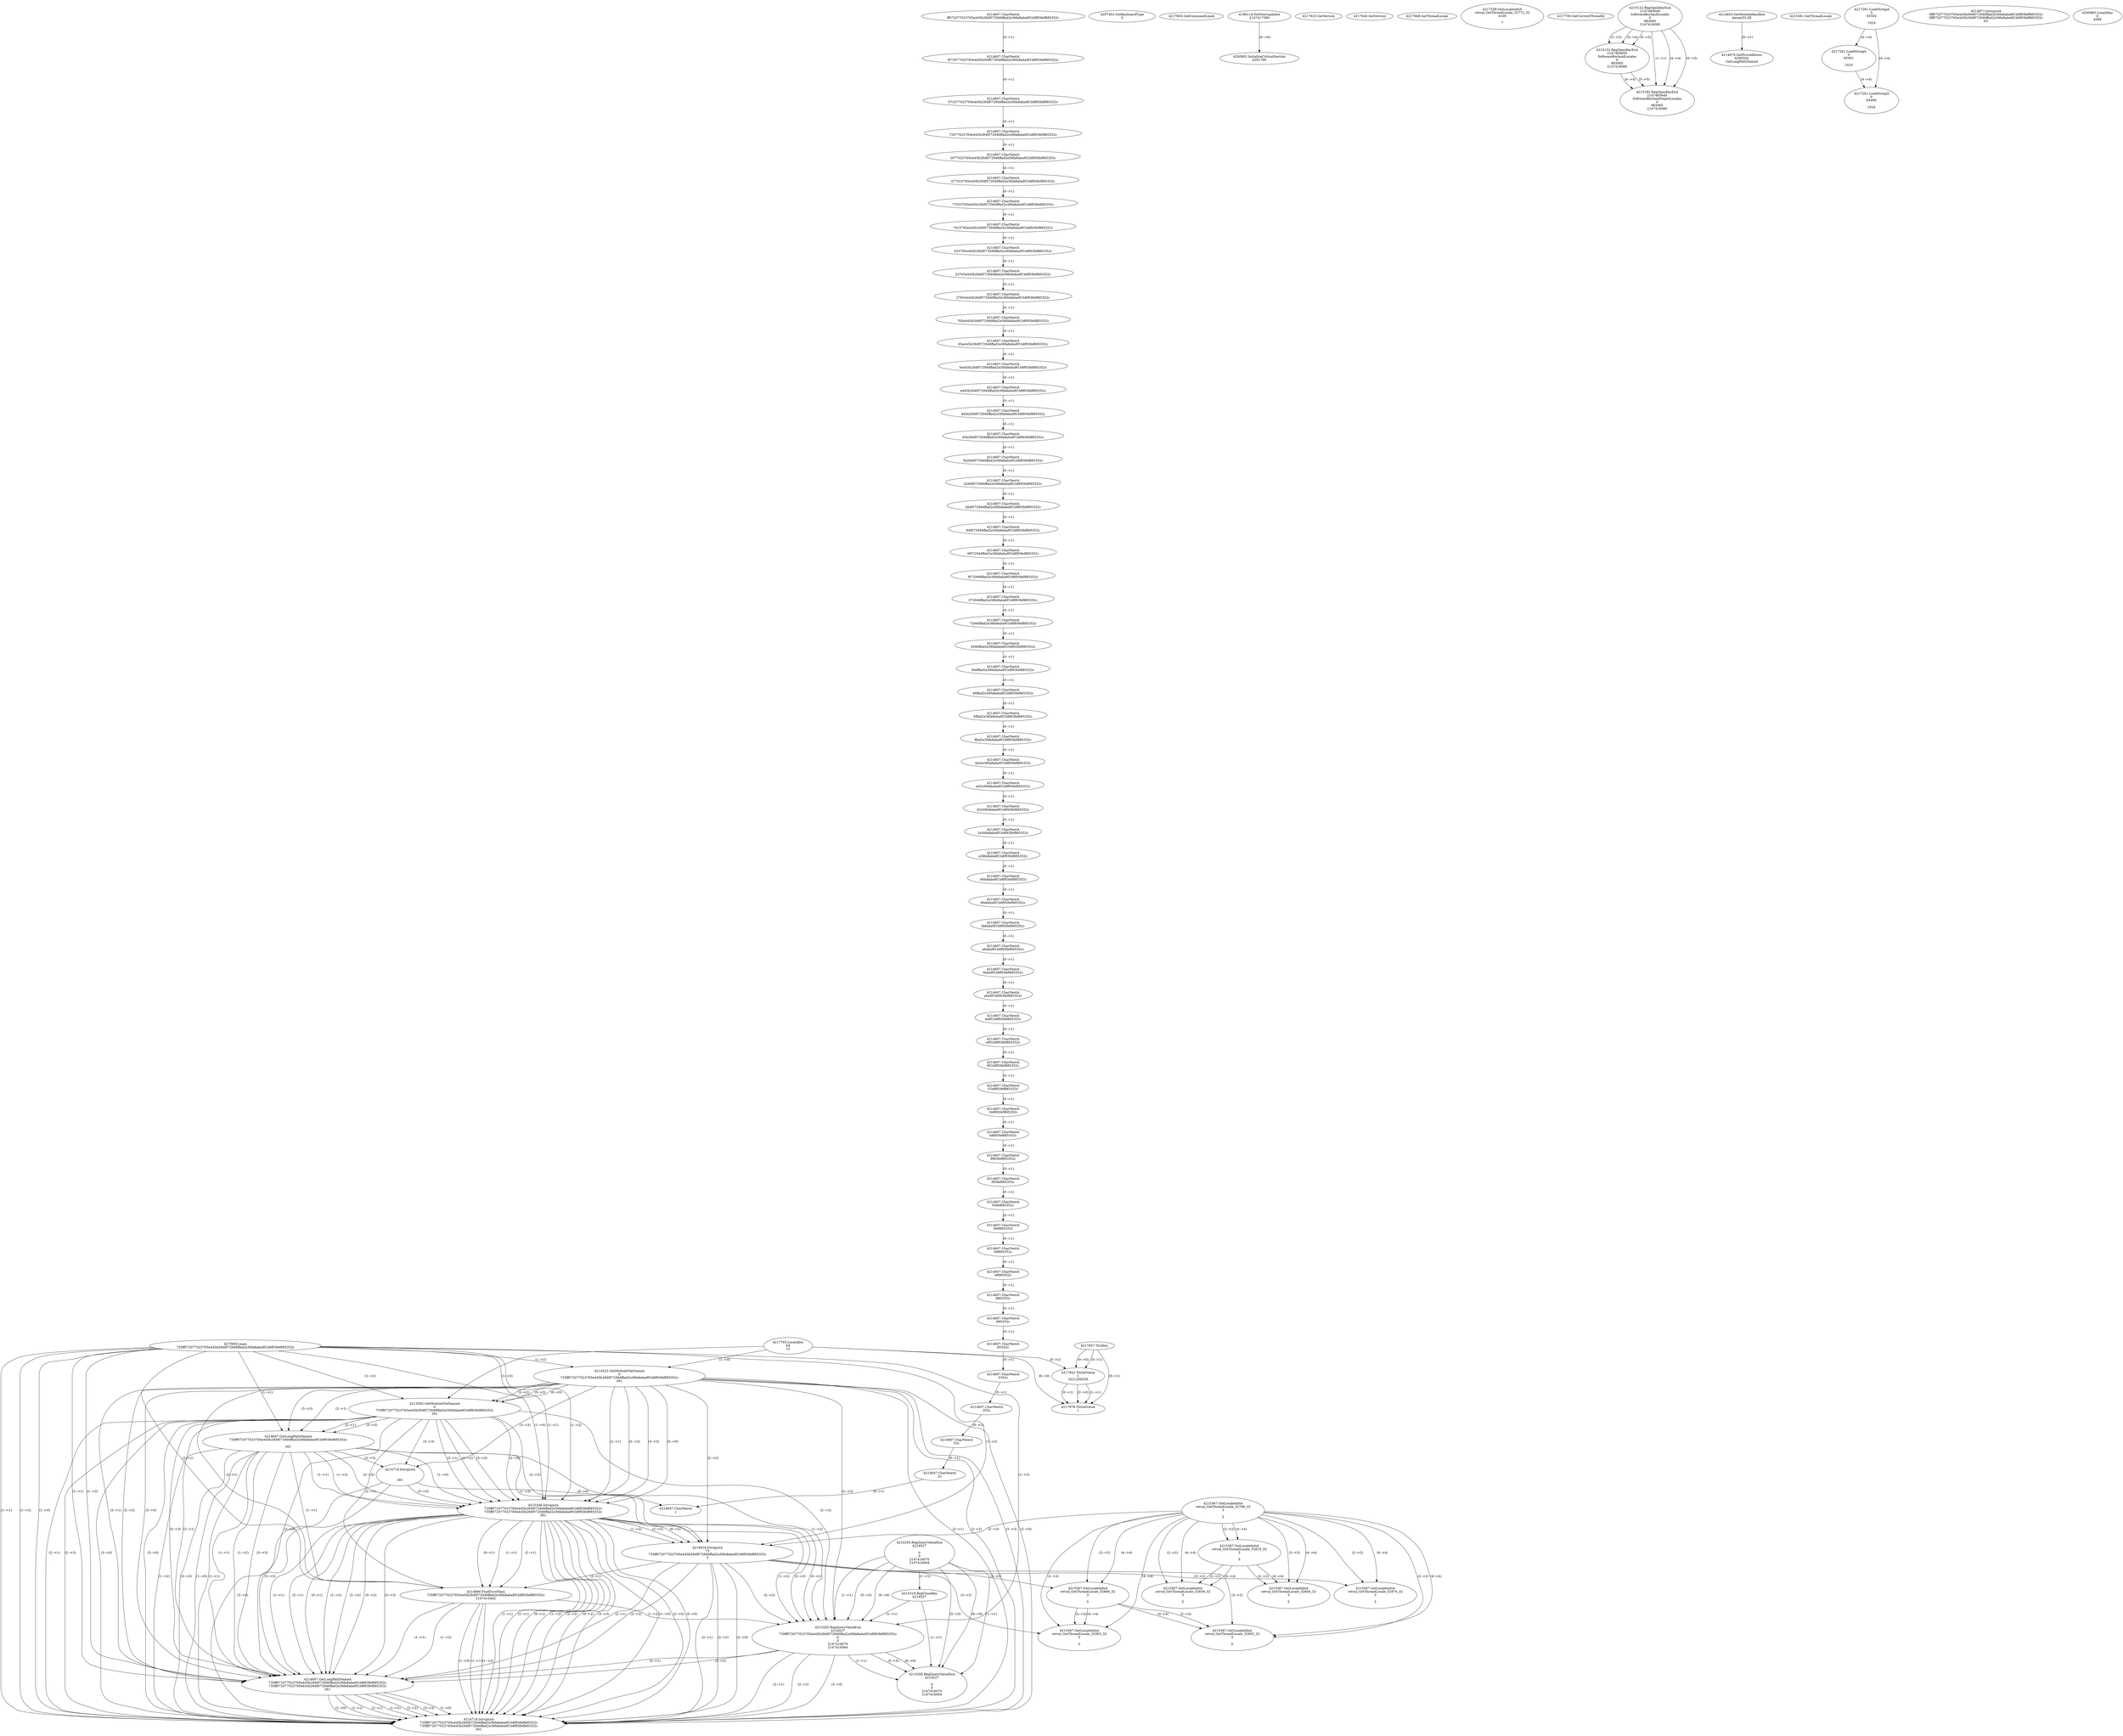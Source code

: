 // Global SCDG with merge call
digraph {
	0 [label="4275692.main
735ff072077023765e445b284f072946ffad2e36fa8aba9f1b8f93fef885352c"]
	1 [label="4217857.TlsAlloc
"]
	2 [label="4217763.LocalAlloc
64
12"]
	3 [label="4217841.TlsSetValue
1
3221258256"]
	1 -> 3 [label="(0-->1)"]
	2 -> 3 [label="(0-->2)"]
	1 -> 3 [label="(0-->0)"]
	4 [label="4217878.TlsGetValue
1"]
	1 -> 4 [label="(0-->1)"]
	3 -> 4 [label="(1-->1)"]
	3 -> 4 [label="(0-->1)"]
	2 -> 4 [label="(0-->0)"]
	3 -> 4 [label="(2-->0)"]
	5 [label="4207453.GetKeyboardType
0"]
	6 [label="4217603.GetCommandLineA
"]
	7 [label="4199114.GetStartupInfoA
2147417380"]
	8 [label="4217623.GetVersion
"]
	9 [label="4217640.GetVersion
"]
	10 [label="4217668.GetThreadLocale
"]
	11 [label="4217338.GetLocaleInfoA
retval_GetThreadLocale_32772_32
4100

7"]
	12 [label="4217700.GetCurrentThreadId
"]
	13 [label="4214522.GetModuleFileNameA
0
735ff072077023765e445b284f072946ffad2e36fa8aba9f1b8f93fef885352c
261"]
	0 -> 13 [label="(1-->2)"]
	2 -> 13 [label="(1-->0)"]
	14 [label="4215092.GetModuleFileNameA
0
735ff072077023765e445b284f072946ffad2e36fa8aba9f1b8f93fef885352c
261"]
	0 -> 14 [label="(1-->2)"]
	13 -> 14 [label="(2-->2)"]
	13 -> 14 [label="(3-->3)"]
	2 -> 14 [label="(1-->0)"]
	13 -> 14 [label="(0-->0)"]
	15 [label="4215122.RegOpenKeyExA
2147483649
Software\Borland\Locales
0
983065
2147416080"]
	16 [label="4214653.GetModuleHandleA
kernel32.dll"]
	17 [label="4214670.GetProcAddress
6295592
GetLongPathNameA"]
	16 -> 17 [label="(0-->1)"]
	18 [label="4214697.GetLongPathNameA
735ff072077023765e445b284f072946ffad2e36fa8aba9f1b8f93fef885352c

261"]
	0 -> 18 [label="(1-->1)"]
	13 -> 18 [label="(2-->1)"]
	14 -> 18 [label="(2-->1)"]
	13 -> 18 [label="(3-->3)"]
	14 -> 18 [label="(3-->3)"]
	19 [label="4214718.lstrcpynA


261"]
	13 -> 19 [label="(3-->3)"]
	14 -> 19 [label="(3-->3)"]
	18 -> 19 [label="(3-->3)"]
	20 [label="4215255.RegQueryValueExA
4214527

0
0
2147416070
2147416064"]
	21 [label="4215319.RegCloseKey
4214527"]
	20 -> 21 [label="(1-->1)"]
	22 [label="4215348.lstrcpynA
735ff072077023765e445b284f072946ffad2e36fa8aba9f1b8f93fef885352c
735ff072077023765e445b284f072946ffad2e36fa8aba9f1b8f93fef885352c
261"]
	0 -> 22 [label="(1-->1)"]
	13 -> 22 [label="(2-->1)"]
	14 -> 22 [label="(2-->1)"]
	18 -> 22 [label="(1-->1)"]
	0 -> 22 [label="(1-->2)"]
	13 -> 22 [label="(2-->2)"]
	14 -> 22 [label="(2-->2)"]
	18 -> 22 [label="(1-->2)"]
	13 -> 22 [label="(3-->3)"]
	14 -> 22 [label="(3-->3)"]
	18 -> 22 [label="(3-->3)"]
	19 -> 22 [label="(3-->3)"]
	0 -> 22 [label="(1-->0)"]
	13 -> 22 [label="(2-->0)"]
	14 -> 22 [label="(2-->0)"]
	18 -> 22 [label="(1-->0)"]
	23 [label="4215361.GetThreadLocale
"]
	24 [label="4215367.GetLocaleInfoA
retval_GetThreadLocale_32799_32
3

5"]
	25 [label="4217261.LoadStringA
0
65502

1024"]
	26 [label="4214818.lstrcpynA
73
735ff072077023765e445b284f072946ffad2e36fa8aba9f1b8f93fef885352c
3"]
	0 -> 26 [label="(1-->2)"]
	13 -> 26 [label="(2-->2)"]
	14 -> 26 [label="(2-->2)"]
	18 -> 26 [label="(1-->2)"]
	22 -> 26 [label="(1-->2)"]
	22 -> 26 [label="(2-->2)"]
	22 -> 26 [label="(0-->2)"]
	24 -> 26 [label="(2-->3)"]
	27 [label="4214607.CharNextA
ff072077023765e445b284f072946ffad2e36fa8aba9f1b8f93fef885352c"]
	28 [label="4214607.CharNextA
f072077023765e445b284f072946ffad2e36fa8aba9f1b8f93fef885352c"]
	27 -> 28 [label="(0-->1)"]
	29 [label="4214607.CharNextA
072077023765e445b284f072946ffad2e36fa8aba9f1b8f93fef885352c"]
	28 -> 29 [label="(0-->1)"]
	30 [label="4214607.CharNextA
72077023765e445b284f072946ffad2e36fa8aba9f1b8f93fef885352c"]
	29 -> 30 [label="(0-->1)"]
	31 [label="4214607.CharNextA
2077023765e445b284f072946ffad2e36fa8aba9f1b8f93fef885352c"]
	30 -> 31 [label="(0-->1)"]
	32 [label="4214607.CharNextA
077023765e445b284f072946ffad2e36fa8aba9f1b8f93fef885352c"]
	31 -> 32 [label="(0-->1)"]
	33 [label="4214607.CharNextA
77023765e445b284f072946ffad2e36fa8aba9f1b8f93fef885352c"]
	32 -> 33 [label="(0-->1)"]
	34 [label="4214607.CharNextA
7023765e445b284f072946ffad2e36fa8aba9f1b8f93fef885352c"]
	33 -> 34 [label="(0-->1)"]
	35 [label="4214607.CharNextA
023765e445b284f072946ffad2e36fa8aba9f1b8f93fef885352c"]
	34 -> 35 [label="(0-->1)"]
	36 [label="4214607.CharNextA
23765e445b284f072946ffad2e36fa8aba9f1b8f93fef885352c"]
	35 -> 36 [label="(0-->1)"]
	37 [label="4214607.CharNextA
3765e445b284f072946ffad2e36fa8aba9f1b8f93fef885352c"]
	36 -> 37 [label="(0-->1)"]
	38 [label="4214607.CharNextA
765e445b284f072946ffad2e36fa8aba9f1b8f93fef885352c"]
	37 -> 38 [label="(0-->1)"]
	39 [label="4214607.CharNextA
65e445b284f072946ffad2e36fa8aba9f1b8f93fef885352c"]
	38 -> 39 [label="(0-->1)"]
	40 [label="4214607.CharNextA
5e445b284f072946ffad2e36fa8aba9f1b8f93fef885352c"]
	39 -> 40 [label="(0-->1)"]
	41 [label="4214607.CharNextA
e445b284f072946ffad2e36fa8aba9f1b8f93fef885352c"]
	40 -> 41 [label="(0-->1)"]
	42 [label="4214607.CharNextA
445b284f072946ffad2e36fa8aba9f1b8f93fef885352c"]
	41 -> 42 [label="(0-->1)"]
	43 [label="4214607.CharNextA
45b284f072946ffad2e36fa8aba9f1b8f93fef885352c"]
	42 -> 43 [label="(0-->1)"]
	44 [label="4214607.CharNextA
5b284f072946ffad2e36fa8aba9f1b8f93fef885352c"]
	43 -> 44 [label="(0-->1)"]
	45 [label="4214607.CharNextA
b284f072946ffad2e36fa8aba9f1b8f93fef885352c"]
	44 -> 45 [label="(0-->1)"]
	46 [label="4214607.CharNextA
284f072946ffad2e36fa8aba9f1b8f93fef885352c"]
	45 -> 46 [label="(0-->1)"]
	47 [label="4214607.CharNextA
84f072946ffad2e36fa8aba9f1b8f93fef885352c"]
	46 -> 47 [label="(0-->1)"]
	48 [label="4214607.CharNextA
4f072946ffad2e36fa8aba9f1b8f93fef885352c"]
	47 -> 48 [label="(0-->1)"]
	49 [label="4214607.CharNextA
f072946ffad2e36fa8aba9f1b8f93fef885352c"]
	48 -> 49 [label="(0-->1)"]
	50 [label="4214607.CharNextA
072946ffad2e36fa8aba9f1b8f93fef885352c"]
	49 -> 50 [label="(0-->1)"]
	51 [label="4214607.CharNextA
72946ffad2e36fa8aba9f1b8f93fef885352c"]
	50 -> 51 [label="(0-->1)"]
	52 [label="4214607.CharNextA
2946ffad2e36fa8aba9f1b8f93fef885352c"]
	51 -> 52 [label="(0-->1)"]
	53 [label="4214607.CharNextA
946ffad2e36fa8aba9f1b8f93fef885352c"]
	52 -> 53 [label="(0-->1)"]
	54 [label="4214607.CharNextA
46ffad2e36fa8aba9f1b8f93fef885352c"]
	53 -> 54 [label="(0-->1)"]
	55 [label="4214607.CharNextA
6ffad2e36fa8aba9f1b8f93fef885352c"]
	54 -> 55 [label="(0-->1)"]
	56 [label="4214607.CharNextA
ffad2e36fa8aba9f1b8f93fef885352c"]
	55 -> 56 [label="(0-->1)"]
	57 [label="4214607.CharNextA
fad2e36fa8aba9f1b8f93fef885352c"]
	56 -> 57 [label="(0-->1)"]
	58 [label="4214607.CharNextA
ad2e36fa8aba9f1b8f93fef885352c"]
	57 -> 58 [label="(0-->1)"]
	59 [label="4214607.CharNextA
d2e36fa8aba9f1b8f93fef885352c"]
	58 -> 59 [label="(0-->1)"]
	60 [label="4214607.CharNextA
2e36fa8aba9f1b8f93fef885352c"]
	59 -> 60 [label="(0-->1)"]
	61 [label="4214607.CharNextA
e36fa8aba9f1b8f93fef885352c"]
	60 -> 61 [label="(0-->1)"]
	62 [label="4214607.CharNextA
36fa8aba9f1b8f93fef885352c"]
	61 -> 62 [label="(0-->1)"]
	63 [label="4214607.CharNextA
6fa8aba9f1b8f93fef885352c"]
	62 -> 63 [label="(0-->1)"]
	64 [label="4214607.CharNextA
fa8aba9f1b8f93fef885352c"]
	63 -> 64 [label="(0-->1)"]
	65 [label="4214607.CharNextA
a8aba9f1b8f93fef885352c"]
	64 -> 65 [label="(0-->1)"]
	66 [label="4214607.CharNextA
8aba9f1b8f93fef885352c"]
	65 -> 66 [label="(0-->1)"]
	67 [label="4214607.CharNextA
aba9f1b8f93fef885352c"]
	66 -> 67 [label="(0-->1)"]
	68 [label="4214607.CharNextA
ba9f1b8f93fef885352c"]
	67 -> 68 [label="(0-->1)"]
	69 [label="4214607.CharNextA
a9f1b8f93fef885352c"]
	68 -> 69 [label="(0-->1)"]
	70 [label="4214607.CharNextA
9f1b8f93fef885352c"]
	69 -> 70 [label="(0-->1)"]
	71 [label="4214607.CharNextA
f1b8f93fef885352c"]
	70 -> 71 [label="(0-->1)"]
	72 [label="4214607.CharNextA
1b8f93fef885352c"]
	71 -> 72 [label="(0-->1)"]
	73 [label="4214607.CharNextA
b8f93fef885352c"]
	72 -> 73 [label="(0-->1)"]
	74 [label="4214607.CharNextA
8f93fef885352c"]
	73 -> 74 [label="(0-->1)"]
	75 [label="4214607.CharNextA
f93fef885352c"]
	74 -> 75 [label="(0-->1)"]
	76 [label="4214607.CharNextA
93fef885352c"]
	75 -> 76 [label="(0-->1)"]
	77 [label="4214607.CharNextA
3fef885352c"]
	76 -> 77 [label="(0-->1)"]
	78 [label="4214607.CharNextA
fef885352c"]
	77 -> 78 [label="(0-->1)"]
	79 [label="4214607.CharNextA
ef885352c"]
	78 -> 79 [label="(0-->1)"]
	80 [label="4214607.CharNextA
f885352c"]
	79 -> 80 [label="(0-->1)"]
	81 [label="4214607.CharNextA
885352c"]
	80 -> 81 [label="(0-->1)"]
	82 [label="4214607.CharNextA
85352c"]
	81 -> 82 [label="(0-->1)"]
	83 [label="4214607.CharNextA
5352c"]
	82 -> 83 [label="(0-->1)"]
	84 [label="4214607.CharNextA
352c"]
	83 -> 84 [label="(0-->1)"]
	85 [label="4214607.CharNextA
52c"]
	84 -> 85 [label="(0-->1)"]
	86 [label="4214607.CharNextA
2c"]
	85 -> 86 [label="(0-->1)"]
	87 [label="4214607.CharNextA
c"]
	86 -> 87 [label="(0-->1)"]
	19 -> 87 [label="(0-->0)"]
	88 [label="4214871.lstrcpynA
5ff072077023765e445b284f072946ffad2e36fa8aba9f1b8f93fef885352c
5ff072077023765e445b284f072946ffad2e36fa8aba9f1b8f93fef885352c
63"]
	89 [label="4214890.FindFirstFileA
735ff072077023765e445b284f072946ffad2e36fa8aba9f1b8f93fef885352c
2147415442"]
	0 -> 89 [label="(1-->1)"]
	13 -> 89 [label="(2-->1)"]
	14 -> 89 [label="(2-->1)"]
	18 -> 89 [label="(1-->1)"]
	22 -> 89 [label="(1-->1)"]
	22 -> 89 [label="(2-->1)"]
	22 -> 89 [label="(0-->1)"]
	26 -> 89 [label="(2-->1)"]
	90 [label="4215255.RegQueryValueExA
4214527
735ff072077023765e445b284f072946ffad2e36fa8aba9f1b8f93fef885352c
0
0
2147416070
2147416064"]
	20 -> 90 [label="(1-->1)"]
	21 -> 90 [label="(1-->1)"]
	0 -> 90 [label="(1-->2)"]
	13 -> 90 [label="(2-->2)"]
	14 -> 90 [label="(2-->2)"]
	18 -> 90 [label="(1-->2)"]
	22 -> 90 [label="(1-->2)"]
	22 -> 90 [label="(2-->2)"]
	22 -> 90 [label="(0-->2)"]
	26 -> 90 [label="(2-->2)"]
	89 -> 90 [label="(1-->2)"]
	20 -> 90 [label="(5-->5)"]
	20 -> 90 [label="(6-->6)"]
	91 [label="4215367.GetLocaleInfoA
retval_GetThreadLocale_32868_32
3

5"]
	24 -> 91 [label="(2-->2)"]
	26 -> 91 [label="(3-->2)"]
	24 -> 91 [label="(4-->4)"]
	92 [label="4217261.LoadStringA
0
65501

1024"]
	25 -> 92 [label="(4-->4)"]
	93 [label="4215152.RegOpenKeyExA
2147483650
Software\Borland\Locales
0
983065
2147416080"]
	15 -> 93 [label="(2-->2)"]
	15 -> 93 [label="(4-->4)"]
	15 -> 93 [label="(5-->5)"]
	94 [label="4214697.GetLongPathNameA
735ff072077023765e445b284f072946ffad2e36fa8aba9f1b8f93fef885352c
735ff072077023765e445b284f072946ffad2e36fa8aba9f1b8f93fef885352c
261"]
	0 -> 94 [label="(1-->1)"]
	13 -> 94 [label="(2-->1)"]
	14 -> 94 [label="(2-->1)"]
	18 -> 94 [label="(1-->1)"]
	22 -> 94 [label="(1-->1)"]
	22 -> 94 [label="(2-->1)"]
	22 -> 94 [label="(0-->1)"]
	26 -> 94 [label="(2-->1)"]
	89 -> 94 [label="(1-->1)"]
	90 -> 94 [label="(2-->1)"]
	0 -> 94 [label="(1-->2)"]
	13 -> 94 [label="(2-->2)"]
	14 -> 94 [label="(2-->2)"]
	18 -> 94 [label="(1-->2)"]
	22 -> 94 [label="(1-->2)"]
	22 -> 94 [label="(2-->2)"]
	22 -> 94 [label="(0-->2)"]
	26 -> 94 [label="(2-->2)"]
	89 -> 94 [label="(1-->2)"]
	90 -> 94 [label="(2-->2)"]
	13 -> 94 [label="(3-->3)"]
	14 -> 94 [label="(3-->3)"]
	18 -> 94 [label="(3-->3)"]
	19 -> 94 [label="(3-->3)"]
	22 -> 94 [label="(3-->3)"]
	95 [label="4214718.lstrcpynA
735ff072077023765e445b284f072946ffad2e36fa8aba9f1b8f93fef885352c
735ff072077023765e445b284f072946ffad2e36fa8aba9f1b8f93fef885352c
261"]
	0 -> 95 [label="(1-->1)"]
	13 -> 95 [label="(2-->1)"]
	14 -> 95 [label="(2-->1)"]
	18 -> 95 [label="(1-->1)"]
	22 -> 95 [label="(1-->1)"]
	22 -> 95 [label="(2-->1)"]
	22 -> 95 [label="(0-->1)"]
	26 -> 95 [label="(2-->1)"]
	89 -> 95 [label="(1-->1)"]
	90 -> 95 [label="(2-->1)"]
	94 -> 95 [label="(1-->1)"]
	94 -> 95 [label="(2-->1)"]
	0 -> 95 [label="(1-->2)"]
	13 -> 95 [label="(2-->2)"]
	14 -> 95 [label="(2-->2)"]
	18 -> 95 [label="(1-->2)"]
	22 -> 95 [label="(1-->2)"]
	22 -> 95 [label="(2-->2)"]
	22 -> 95 [label="(0-->2)"]
	26 -> 95 [label="(2-->2)"]
	89 -> 95 [label="(1-->2)"]
	90 -> 95 [label="(2-->2)"]
	94 -> 95 [label="(1-->2)"]
	94 -> 95 [label="(2-->2)"]
	13 -> 95 [label="(3-->3)"]
	14 -> 95 [label="(3-->3)"]
	18 -> 95 [label="(3-->3)"]
	19 -> 95 [label="(3-->3)"]
	22 -> 95 [label="(3-->3)"]
	94 -> 95 [label="(3-->3)"]
	0 -> 95 [label="(1-->0)"]
	13 -> 95 [label="(2-->0)"]
	14 -> 95 [label="(2-->0)"]
	18 -> 95 [label="(1-->0)"]
	22 -> 95 [label="(1-->0)"]
	22 -> 95 [label="(2-->0)"]
	22 -> 95 [label="(0-->0)"]
	26 -> 95 [label="(2-->0)"]
	89 -> 95 [label="(1-->0)"]
	90 -> 95 [label="(2-->0)"]
	94 -> 95 [label="(1-->0)"]
	94 -> 95 [label="(2-->0)"]
	96 [label="4215285.RegQueryValueExA
4214527

0
0
2147416070
2147416064"]
	20 -> 96 [label="(1-->1)"]
	21 -> 96 [label="(1-->1)"]
	90 -> 96 [label="(1-->1)"]
	20 -> 96 [label="(5-->5)"]
	90 -> 96 [label="(5-->5)"]
	20 -> 96 [label="(6-->6)"]
	90 -> 96 [label="(6-->6)"]
	97 [label="4215367.GetLocaleInfoA
retval_GetThreadLocale_32902_32
3

5"]
	24 -> 97 [label="(2-->2)"]
	26 -> 97 [label="(3-->2)"]
	91 -> 97 [label="(2-->2)"]
	24 -> 97 [label="(4-->4)"]
	91 -> 97 [label="(4-->4)"]
	98 [label="4217261.LoadStringA
0
65499

1024"]
	25 -> 98 [label="(4-->4)"]
	92 -> 98 [label="(4-->4)"]
	99 [label="4200902.InitializeCriticalSection
4281796"]
	7 -> 99 [label="(0-->0)"]
	100 [label="4200963.LocalAlloc
0
4088"]
	101 [label="4215367.GetLocaleInfoA
retval_GetThreadLocale_32903_32
3

5"]
	24 -> 101 [label="(2-->2)"]
	26 -> 101 [label="(3-->2)"]
	91 -> 101 [label="(2-->2)"]
	24 -> 101 [label="(4-->4)"]
	91 -> 101 [label="(4-->4)"]
	102 [label="4215367.GetLocaleInfoA
retval_GetThreadLocale_32819_32
3

5"]
	24 -> 102 [label="(2-->2)"]
	24 -> 102 [label="(4-->4)"]
	103 [label="4215367.GetLocaleInfoA
retval_GetThreadLocale_32839_32
3

5"]
	24 -> 103 [label="(2-->2)"]
	102 -> 103 [label="(2-->2)"]
	24 -> 103 [label="(4-->4)"]
	102 -> 103 [label="(4-->4)"]
	104 [label="4215367.GetLocaleInfoA
retval_GetThreadLocale_32840_32
3

5"]
	24 -> 104 [label="(2-->2)"]
	102 -> 104 [label="(2-->2)"]
	24 -> 104 [label="(4-->4)"]
	102 -> 104 [label="(4-->4)"]
	105 [label="4215367.GetLocaleInfoA
retval_GetThreadLocale_32870_32
3

5"]
	24 -> 105 [label="(2-->2)"]
	26 -> 105 [label="(3-->2)"]
	24 -> 105 [label="(4-->4)"]
	106 [label="4215182.RegOpenKeyExA
2147483649
Software\Borland\Delphi\Locales
0
983065
2147416080"]
	15 -> 106 [label="(1-->1)"]
	15 -> 106 [label="(4-->4)"]
	93 -> 106 [label="(4-->4)"]
	15 -> 106 [label="(5-->5)"]
	93 -> 106 [label="(5-->5)"]
}
